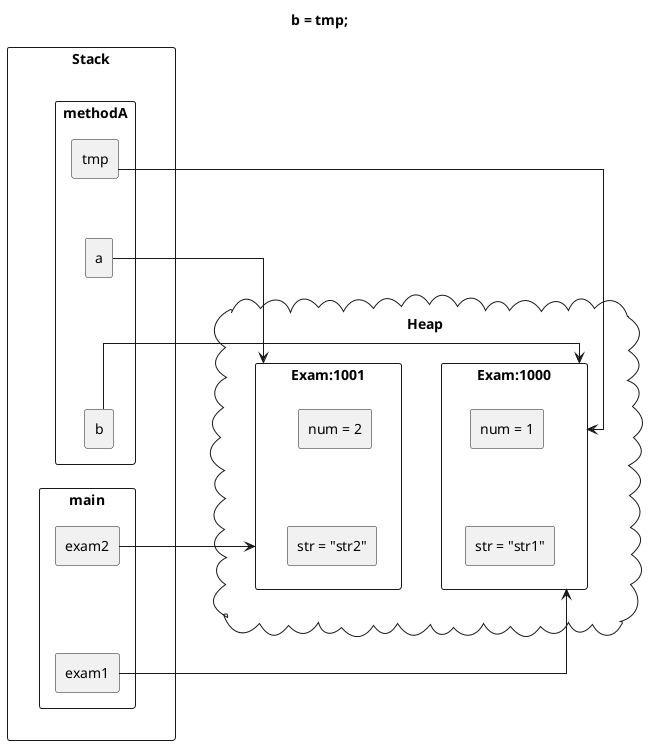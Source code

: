 @startuml
skinparam linetype ortho

title b = tmp;

rectangle "Stack" {
	rectangle "methodA" {
		rectangle "tmp"
		rectangle "a"
		rectangle "b"

		tmp -[hidden]d- a
		a -[hidden]d- b
	}
	rectangle "main" {
		rectangle "exam2"
		rectangle "exam1"

		exam2 -[hidden]d- exam1
	}

	b -[hidden]d- exam2
}

cloud "Heap" {
	rectangle "Exam:1000" as Exam1000 {
		rectangle "num = 1" as num1000
		rectangle "str = "str1"" as str1000
		num1000 -[hidden]d- str1000
	}

	rectangle "Exam:1001" as Exam1001 {
		rectangle "num = 2" as num1001
		rectangle "str = "str2"" as str1001
		num1001 -[hidden]d- str1001
	}

	Exam1000 -[hidden]l- Exam1001
}

Stack -[hidden]r-Heap

exam1 -u-> Exam1000
exam2 -r-> Exam1001
a -u-> Exam1001
b -r-> Exam1000
tmp -u-> Exam1000

@enduml